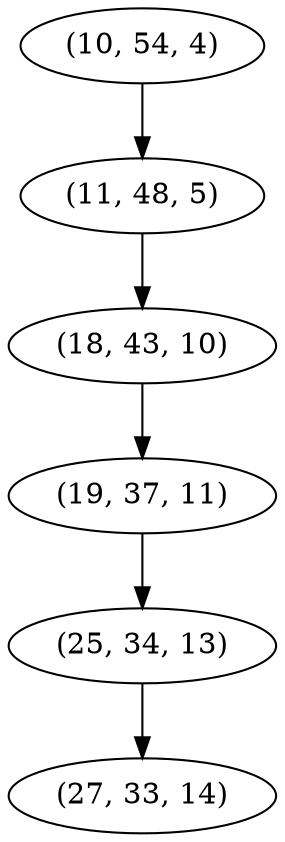 digraph tree {
    "(10, 54, 4)";
    "(11, 48, 5)";
    "(18, 43, 10)";
    "(19, 37, 11)";
    "(25, 34, 13)";
    "(27, 33, 14)";
    "(10, 54, 4)" -> "(11, 48, 5)";
    "(11, 48, 5)" -> "(18, 43, 10)";
    "(18, 43, 10)" -> "(19, 37, 11)";
    "(19, 37, 11)" -> "(25, 34, 13)";
    "(25, 34, 13)" -> "(27, 33, 14)";
}
